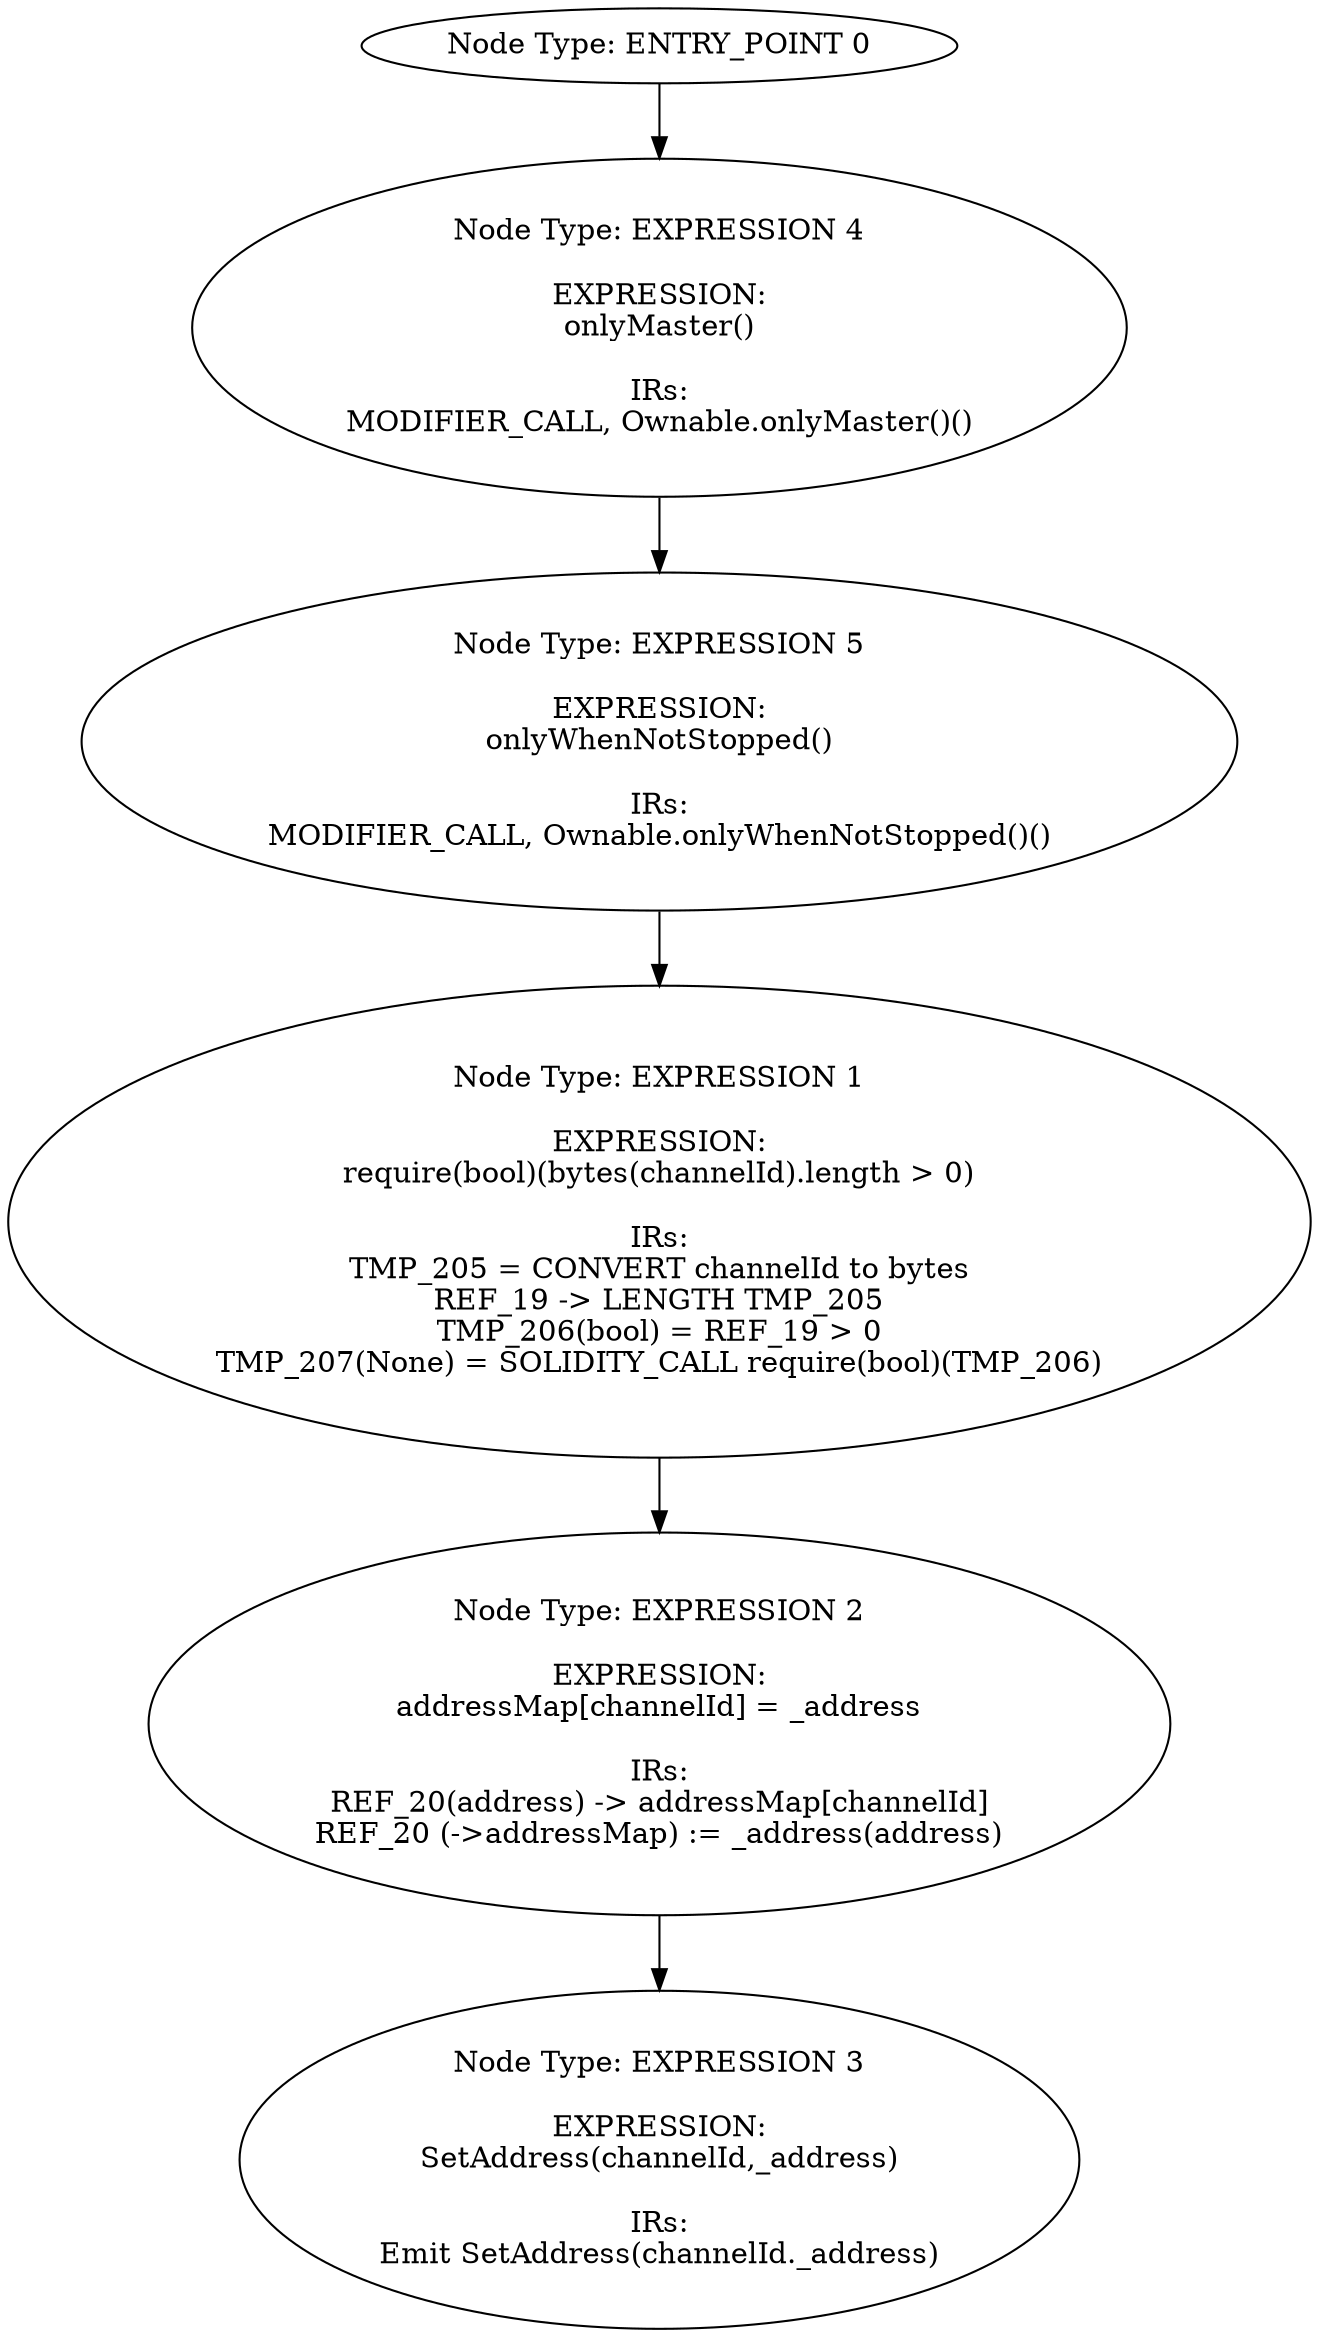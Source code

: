 digraph{
0[label="Node Type: ENTRY_POINT 0
"];
0->4;
1[label="Node Type: EXPRESSION 1

EXPRESSION:
require(bool)(bytes(channelId).length > 0)

IRs:
TMP_205 = CONVERT channelId to bytes
REF_19 -> LENGTH TMP_205
TMP_206(bool) = REF_19 > 0
TMP_207(None) = SOLIDITY_CALL require(bool)(TMP_206)"];
1->2;
2[label="Node Type: EXPRESSION 2

EXPRESSION:
addressMap[channelId] = _address

IRs:
REF_20(address) -> addressMap[channelId]
REF_20 (->addressMap) := _address(address)"];
2->3;
3[label="Node Type: EXPRESSION 3

EXPRESSION:
SetAddress(channelId,_address)

IRs:
Emit SetAddress(channelId._address)"];
4[label="Node Type: EXPRESSION 4

EXPRESSION:
onlyMaster()

IRs:
MODIFIER_CALL, Ownable.onlyMaster()()"];
4->5;
5[label="Node Type: EXPRESSION 5

EXPRESSION:
onlyWhenNotStopped()

IRs:
MODIFIER_CALL, Ownable.onlyWhenNotStopped()()"];
5->1;
}
